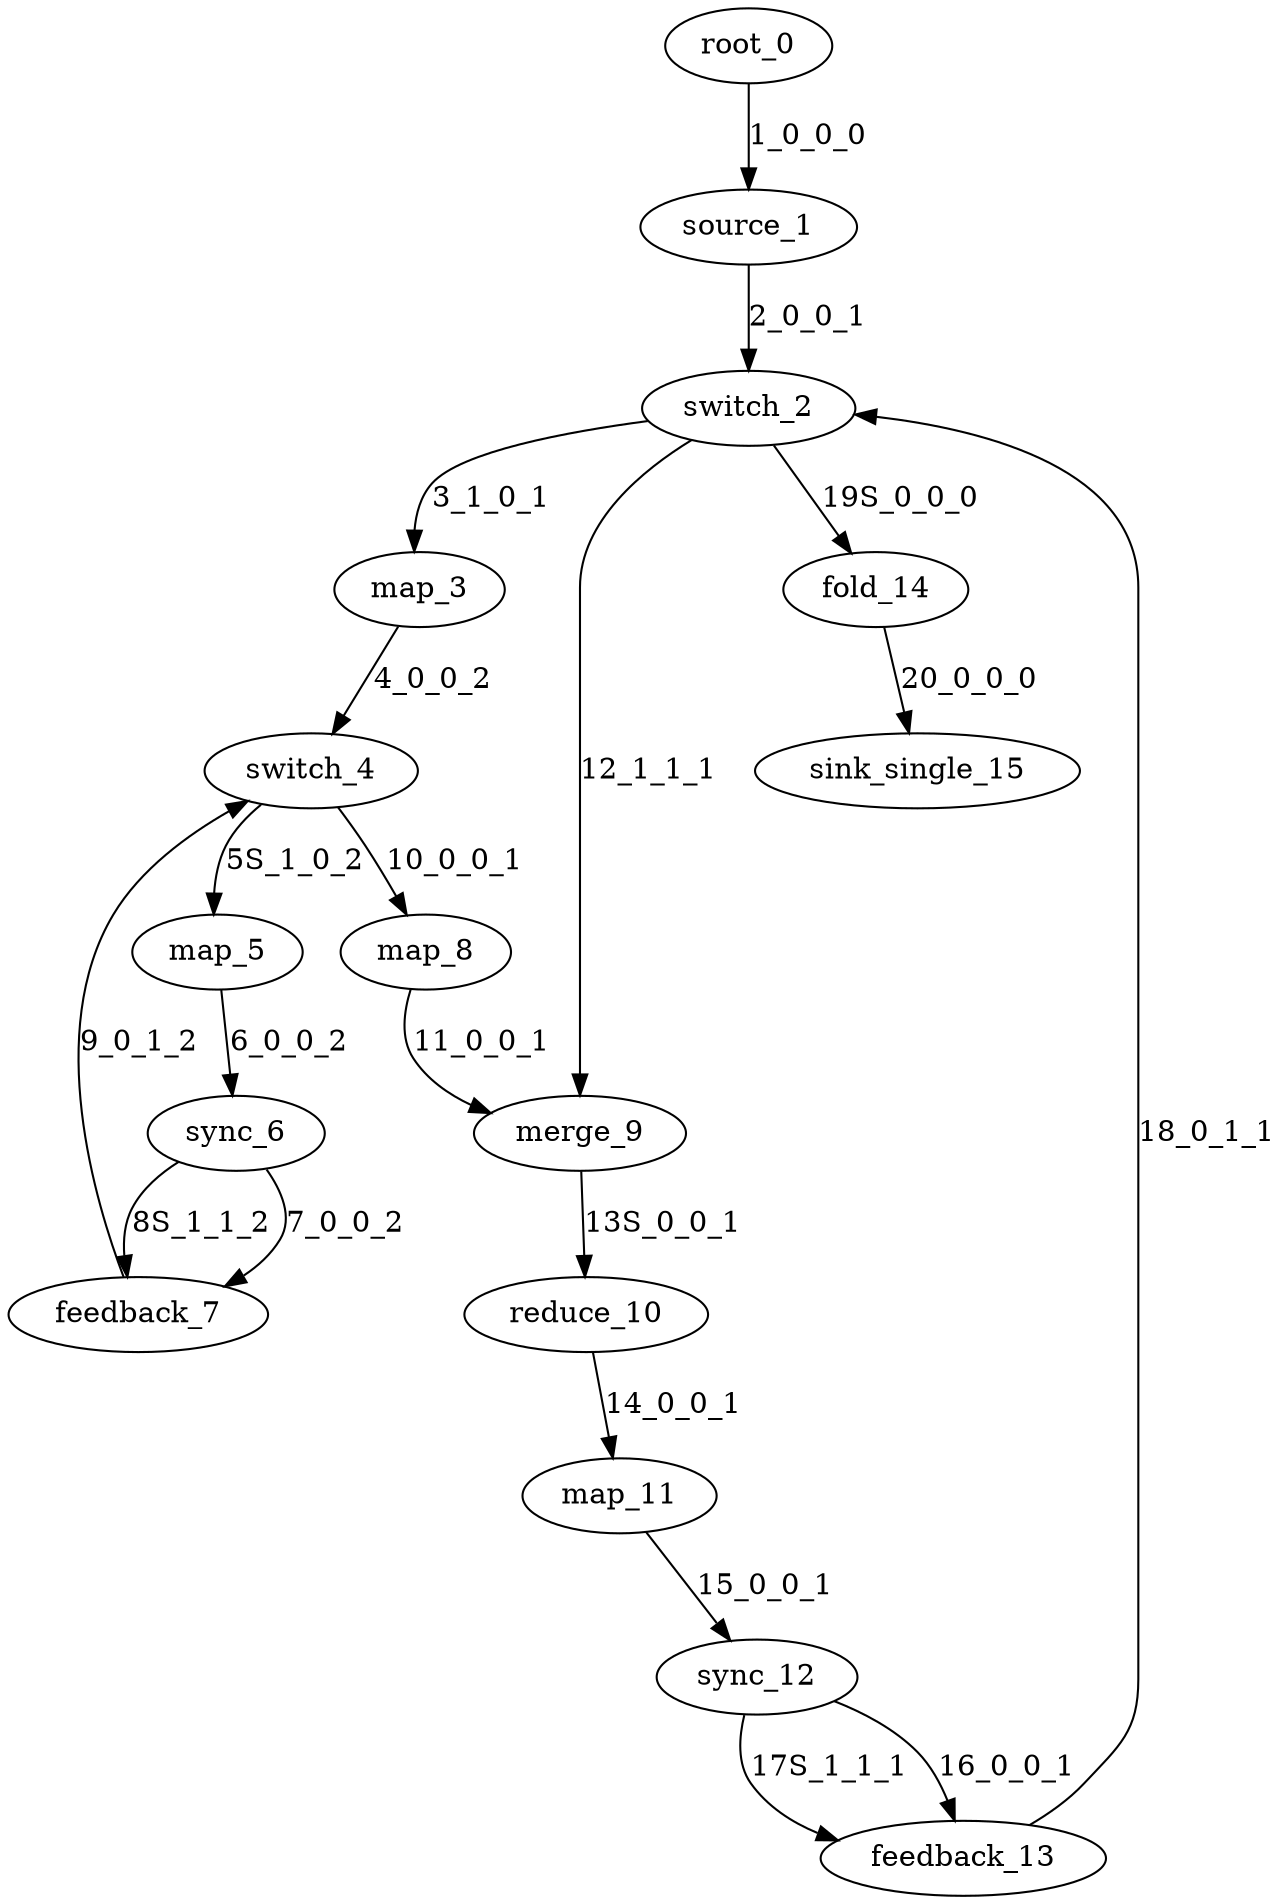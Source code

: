 digraph ping_pong {
    root_0[label="root_0"];
    source_1[label="source_1"];
    switch_2[label="switch_2"];
    map_3[label="map_3"];
    switch_4[label="switch_4"];
    map_5[label="map_5"];
    sync_6[label="sync_6"];
    feedback_7[label="feedback_7"];
    map_8[label="map_8"];
    merge_9[label="merge_9"];
    reduce_10[label="reduce_10"];
    map_11[label="map_11"];
    sync_12[label="sync_12"];
    feedback_13[label="feedback_13"];
    fold_14[label="fold_14"];
    sink_single_15[label="sink_single_15"];
    root_0 -> source_1[label="1_0_0_0"];
    source_1 -> switch_2[label="2_0_0_1"];
    switch_2 -> map_3[label="3_1_0_1"];
    map_3 -> switch_4[label="4_0_0_2"];
    switch_4 -> map_5[label="5S_1_0_2"];
    map_5 -> sync_6[label="6_0_0_2"];
    sync_6 -> feedback_7[label="7_0_0_2"];
    sync_6 -> feedback_7[label="8S_1_1_2"];
    feedback_7 -> switch_4[label="9_0_1_2"];
    switch_4 -> map_8[label="10_0_0_1"];
    map_8 -> merge_9[label="11_0_0_1"];
    switch_2 -> merge_9[label="12_1_1_1"];
    merge_9 -> reduce_10[label="13S_0_0_1"];
    reduce_10 -> map_11[label="14_0_0_1"];
    map_11 -> sync_12[label="15_0_0_1"];
    sync_12 -> feedback_13[label="16_0_0_1"];
    sync_12 -> feedback_13[label="17S_1_1_1"];
    feedback_13 -> switch_2[label="18_0_1_1"];
    switch_2 -> fold_14[label="19S_0_0_0"];
    fold_14 -> sink_single_15[label="20_0_0_0"];
}
